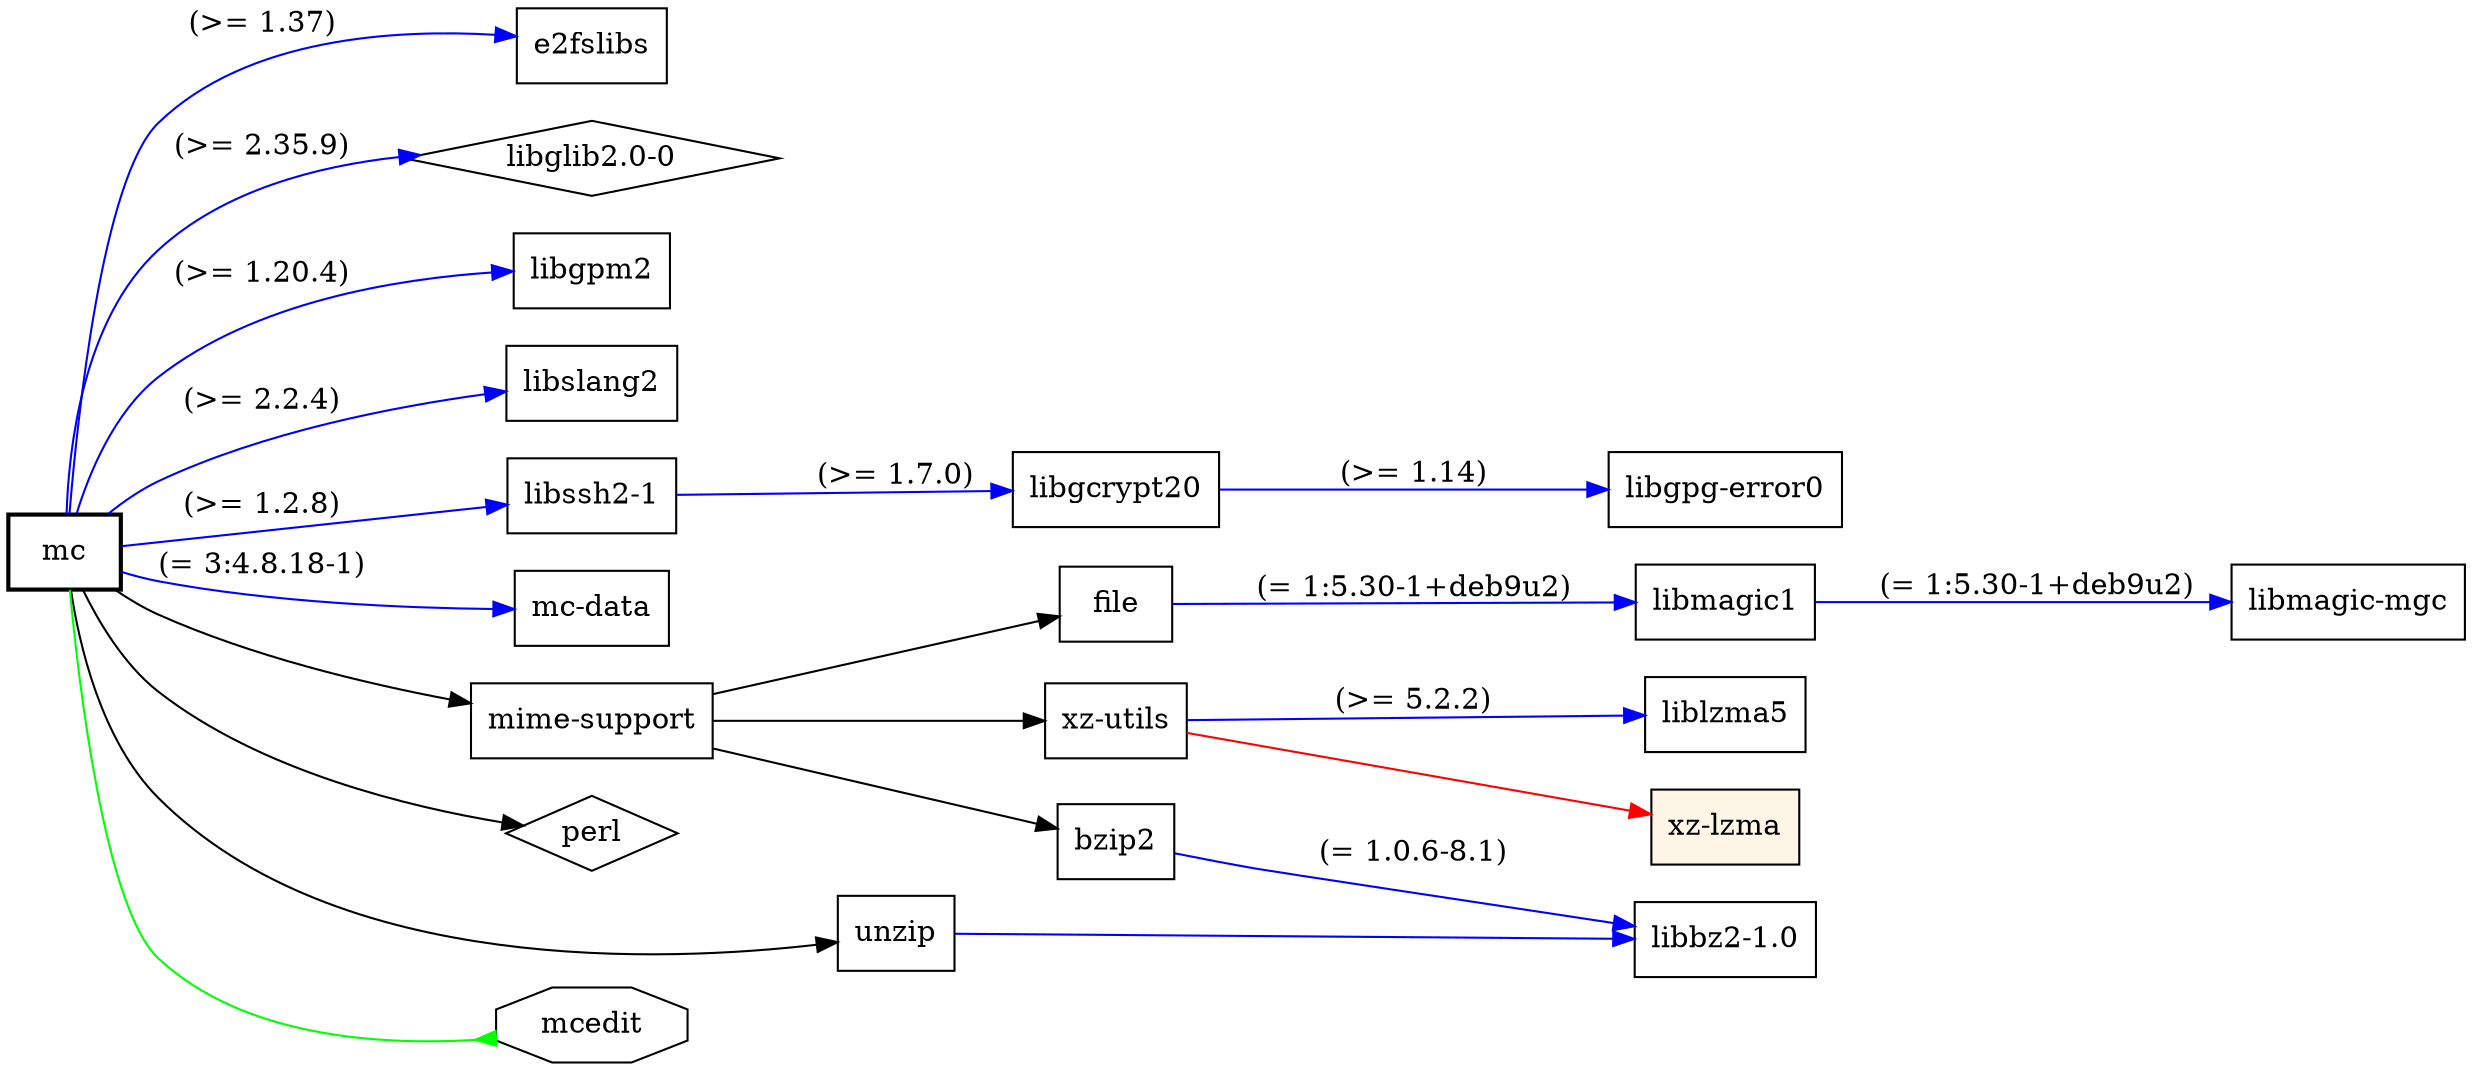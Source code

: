 digraph "mc" {
	rankdir=LR;
	node [shape=box];
	"mc" -> "e2fslibs" [color=blue,label="(>= 1.37)"];
	"mc" -> "libglib2.0-0" [color=blue,label="(>= 2.35.9)"];
	"mc" -> "libgpm2" [color=blue,label="(>= 1.20.4)"];
	"mc" -> "libslang2" [color=blue,label="(>= 2.2.4)"];
	"mc" -> "libssh2-1" [color=blue,label="(>= 1.2.8)"];
	"libssh2-1" -> "libgcrypt20" [color=blue,label="(>= 1.7.0)"];
	"libgcrypt20" -> "libgpg-error0" [color=blue,label="(>= 1.14)"];
	"mc" -> "mc-data" [color=blue,label="(= 3:4.8.18-1)"];
	"mc" -> "mime-support";
	"mime-support" -> "bzip2";
	"bzip2" -> "libbz2-1.0" [color=blue,label="(= 1.0.6-8.1)"];
	"mime-support" -> "file";
	"file" -> "libmagic1" [color=blue,label="(= 1:5.30-1+deb9u2)"];
	"libmagic1" -> "libmagic-mgc" [color=blue,label="(= 1:5.30-1+deb9u2)"];
	"mime-support" -> "xz-utils";
	"xz-utils" -> "liblzma5" [color=blue,label="(>= 5.2.2)"];
	"xz-utils" -> "xz-lzma" [color=red];
	"mc" -> "perl";
	"mc" -> "unzip";
	"unzip" -> "libbz2-1.0" [color=blue];
	"mc" -> "mcedit" [arrowhead=inv,color=green];
	"mcedit" [shape=octagon];
	"mc" [style="setlinewidth(2)"]
	"xz-lzma" [style=filled,fillcolor=oldlace];
	"libglib2.0-0" [shape=diamond];
	"perl" [shape=diamond];
}
